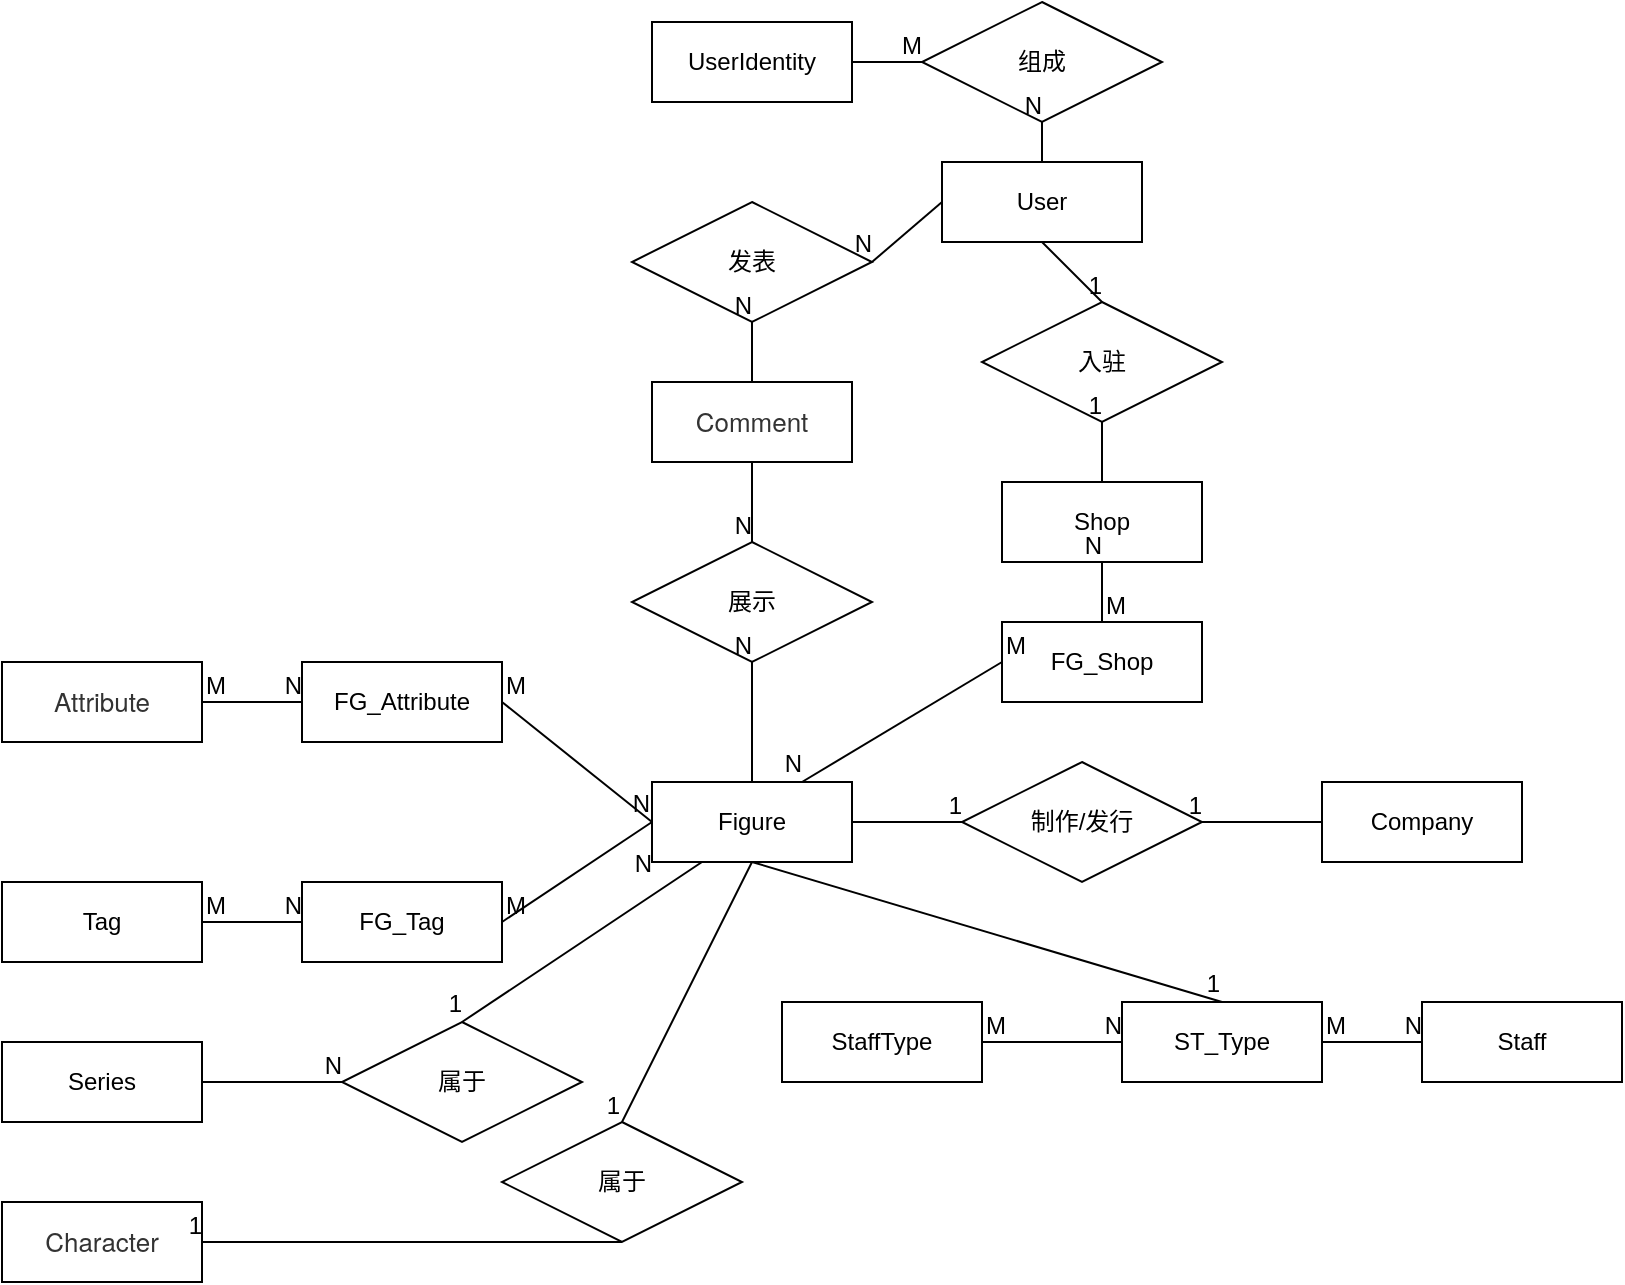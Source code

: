 <mxfile version="14.1.1" type="github">
  <diagram id="R2lEEEUBdFMjLlhIrx00" name="Page-1">
    <mxGraphModel dx="1422" dy="762" grid="1" gridSize="10" guides="1" tooltips="1" connect="1" arrows="1" fold="1" page="1" pageScale="1" pageWidth="850" pageHeight="1100" math="0" shadow="0" extFonts="Permanent Marker^https://fonts.googleapis.com/css?family=Permanent+Marker">
      <root>
        <mxCell id="0" />
        <mxCell id="1" parent="0" />
        <mxCell id="1R20_Fz8d9oRuQxPapqD-1" value="User" style="whiteSpace=wrap;html=1;align=center;" parent="1" vertex="1">
          <mxGeometry x="480" y="170" width="100" height="40" as="geometry" />
        </mxCell>
        <mxCell id="1R20_Fz8d9oRuQxPapqD-2" value="UserIdentity" style="whiteSpace=wrap;html=1;align=center;" parent="1" vertex="1">
          <mxGeometry x="335" y="100" width="100" height="40" as="geometry" />
        </mxCell>
        <mxCell id="1R20_Fz8d9oRuQxPapqD-3" value="Figure" style="whiteSpace=wrap;html=1;align=center;" parent="1" vertex="1">
          <mxGeometry x="335" y="480" width="100" height="40" as="geometry" />
        </mxCell>
        <mxCell id="1R20_Fz8d9oRuQxPapqD-4" value="Shop" style="whiteSpace=wrap;html=1;align=center;" parent="1" vertex="1">
          <mxGeometry x="510" y="330" width="100" height="40" as="geometry" />
        </mxCell>
        <mxCell id="1R20_Fz8d9oRuQxPapqD-5" value="Company" style="whiteSpace=wrap;html=1;align=center;glass=0;" parent="1" vertex="1">
          <mxGeometry x="670" y="480" width="100" height="40" as="geometry" />
        </mxCell>
        <mxCell id="1R20_Fz8d9oRuQxPapqD-7" value="Staff" style="whiteSpace=wrap;html=1;align=center;" parent="1" vertex="1">
          <mxGeometry x="720" y="590" width="100" height="40" as="geometry" />
        </mxCell>
        <mxCell id="1R20_Fz8d9oRuQxPapqD-8" value="StaffType" style="whiteSpace=wrap;html=1;align=center;" parent="1" vertex="1">
          <mxGeometry x="400" y="590" width="100" height="40" as="geometry" />
        </mxCell>
        <mxCell id="1R20_Fz8d9oRuQxPapqD-9" value="Tag" style="whiteSpace=wrap;html=1;align=center;" parent="1" vertex="1">
          <mxGeometry x="10" y="530" width="100" height="40" as="geometry" />
        </mxCell>
        <mxCell id="1R20_Fz8d9oRuQxPapqD-11" value="&lt;span style=&quot;color: rgb(51 , 51 , 51) ; font-family: &amp;#34;helvetica neue&amp;#34; , &amp;#34;helvetica&amp;#34; , &amp;#34;arial&amp;#34; , &amp;#34;hiragino sans gb&amp;#34; , &amp;#34;hiragino sans gb w3&amp;#34; , &amp;#34;microsoft yahei ui&amp;#34; , &amp;#34;microsoft yahei&amp;#34; , sans-serif ; font-size: 13px ; text-align: left&quot;&gt;Character&lt;/span&gt;" style="whiteSpace=wrap;html=1;align=center;" parent="1" vertex="1">
          <mxGeometry x="10" y="690" width="100" height="40" as="geometry" />
        </mxCell>
        <mxCell id="1R20_Fz8d9oRuQxPapqD-13" value="&lt;span style=&quot;color: rgb(51 , 51 , 51) ; font-family: &amp;#34;helvetica neue&amp;#34; , &amp;#34;helvetica&amp;#34; , &amp;#34;arial&amp;#34; , &amp;#34;hiragino sans gb&amp;#34; , &amp;#34;hiragino sans gb w3&amp;#34; , &amp;#34;microsoft yahei ui&amp;#34; , &amp;#34;microsoft yahei&amp;#34; , sans-serif ; font-size: 13px ; text-align: left&quot;&gt;Attribute&lt;/span&gt;" style="whiteSpace=wrap;html=1;align=center;" parent="1" vertex="1">
          <mxGeometry x="10" y="420" width="100" height="40" as="geometry" />
        </mxCell>
        <mxCell id="1R20_Fz8d9oRuQxPapqD-16" value="&lt;span style=&quot;color: rgb(51 , 51 , 51) ; font-family: &amp;#34;helvetica neue&amp;#34; , &amp;#34;helvetica&amp;#34; , &amp;#34;arial&amp;#34; , &amp;#34;hiragino sans gb&amp;#34; , &amp;#34;hiragino sans gb w3&amp;#34; , &amp;#34;microsoft yahei ui&amp;#34; , &amp;#34;microsoft yahei&amp;#34; , sans-serif ; font-size: 13px ; text-align: left&quot;&gt;Comment&lt;/span&gt;" style="whiteSpace=wrap;html=1;align=center;" parent="1" vertex="1">
          <mxGeometry x="335" y="280" width="100" height="40" as="geometry" />
        </mxCell>
        <mxCell id="SKenWi33ArXRwIdqclE3-1" value="组成" style="shape=rhombus;perimeter=rhombusPerimeter;whiteSpace=wrap;html=1;align=center;" vertex="1" parent="1">
          <mxGeometry x="470" y="90" width="120" height="60" as="geometry" />
        </mxCell>
        <mxCell id="SKenWi33ArXRwIdqclE3-4" value="" style="endArrow=none;html=1;rounded=0;exitX=0.5;exitY=0;exitDx=0;exitDy=0;entryX=0.5;entryY=1;entryDx=0;entryDy=0;" edge="1" parent="1" source="1R20_Fz8d9oRuQxPapqD-1" target="SKenWi33ArXRwIdqclE3-1">
          <mxGeometry relative="1" as="geometry">
            <mxPoint x="400" y="190" as="sourcePoint" />
            <mxPoint x="560" y="190" as="targetPoint" />
          </mxGeometry>
        </mxCell>
        <mxCell id="SKenWi33ArXRwIdqclE3-5" value="N" style="resizable=0;html=1;align=right;verticalAlign=bottom;" connectable="0" vertex="1" parent="SKenWi33ArXRwIdqclE3-4">
          <mxGeometry x="1" relative="1" as="geometry" />
        </mxCell>
        <mxCell id="SKenWi33ArXRwIdqclE3-6" value="" style="endArrow=none;html=1;rounded=0;entryX=0;entryY=0.5;entryDx=0;entryDy=0;exitX=1;exitY=0.5;exitDx=0;exitDy=0;" edge="1" parent="1" source="1R20_Fz8d9oRuQxPapqD-2" target="SKenWi33ArXRwIdqclE3-1">
          <mxGeometry relative="1" as="geometry">
            <mxPoint x="370" y="280" as="sourcePoint" />
            <mxPoint x="530" y="280" as="targetPoint" />
          </mxGeometry>
        </mxCell>
        <mxCell id="SKenWi33ArXRwIdqclE3-7" value="M" style="resizable=0;html=1;align=right;verticalAlign=bottom;" connectable="0" vertex="1" parent="SKenWi33ArXRwIdqclE3-6">
          <mxGeometry x="1" relative="1" as="geometry" />
        </mxCell>
        <mxCell id="SKenWi33ArXRwIdqclE3-8" value="FG_Attribute" style="whiteSpace=wrap;html=1;align=center;" vertex="1" parent="1">
          <mxGeometry x="160" y="420" width="100" height="40" as="geometry" />
        </mxCell>
        <mxCell id="SKenWi33ArXRwIdqclE3-16" value="FG_Tag" style="whiteSpace=wrap;html=1;align=center;" vertex="1" parent="1">
          <mxGeometry x="160" y="530" width="100" height="40" as="geometry" />
        </mxCell>
        <mxCell id="SKenWi33ArXRwIdqclE3-19" value="" style="endArrow=none;html=1;rounded=0;exitX=1;exitY=0.5;exitDx=0;exitDy=0;entryX=0;entryY=0.5;entryDx=0;entryDy=0;" edge="1" parent="1" source="SKenWi33ArXRwIdqclE3-8" target="1R20_Fz8d9oRuQxPapqD-3">
          <mxGeometry relative="1" as="geometry">
            <mxPoint x="250" y="420" as="sourcePoint" />
            <mxPoint x="410" y="420" as="targetPoint" />
          </mxGeometry>
        </mxCell>
        <mxCell id="SKenWi33ArXRwIdqclE3-20" value="M" style="resizable=0;html=1;align=left;verticalAlign=bottom;" connectable="0" vertex="1" parent="SKenWi33ArXRwIdqclE3-19">
          <mxGeometry x="-1" relative="1" as="geometry" />
        </mxCell>
        <mxCell id="SKenWi33ArXRwIdqclE3-21" value="N" style="resizable=0;html=1;align=right;verticalAlign=bottom;" connectable="0" vertex="1" parent="SKenWi33ArXRwIdqclE3-19">
          <mxGeometry x="1" relative="1" as="geometry" />
        </mxCell>
        <mxCell id="SKenWi33ArXRwIdqclE3-22" value="" style="endArrow=none;html=1;rounded=0;entryX=0;entryY=0.5;entryDx=0;entryDy=0;exitX=1;exitY=0.5;exitDx=0;exitDy=0;" edge="1" parent="1" source="1R20_Fz8d9oRuQxPapqD-13" target="SKenWi33ArXRwIdqclE3-8">
          <mxGeometry relative="1" as="geometry">
            <mxPoint x="180" y="430" as="sourcePoint" />
            <mxPoint x="340" y="430" as="targetPoint" />
          </mxGeometry>
        </mxCell>
        <mxCell id="SKenWi33ArXRwIdqclE3-23" value="M" style="resizable=0;html=1;align=left;verticalAlign=bottom;" connectable="0" vertex="1" parent="SKenWi33ArXRwIdqclE3-22">
          <mxGeometry x="-1" relative="1" as="geometry" />
        </mxCell>
        <mxCell id="SKenWi33ArXRwIdqclE3-24" value="N" style="resizable=0;html=1;align=right;verticalAlign=bottom;" connectable="0" vertex="1" parent="SKenWi33ArXRwIdqclE3-22">
          <mxGeometry x="1" relative="1" as="geometry" />
        </mxCell>
        <mxCell id="SKenWi33ArXRwIdqclE3-25" value="" style="endArrow=none;html=1;rounded=0;exitX=1;exitY=0.5;exitDx=0;exitDy=0;entryX=0;entryY=0.5;entryDx=0;entryDy=0;" edge="1" parent="1" source="1R20_Fz8d9oRuQxPapqD-9" target="SKenWi33ArXRwIdqclE3-16">
          <mxGeometry relative="1" as="geometry">
            <mxPoint x="130" y="640" as="sourcePoint" />
            <mxPoint x="290" y="640" as="targetPoint" />
          </mxGeometry>
        </mxCell>
        <mxCell id="SKenWi33ArXRwIdqclE3-26" value="M" style="resizable=0;html=1;align=left;verticalAlign=bottom;" connectable="0" vertex="1" parent="SKenWi33ArXRwIdqclE3-25">
          <mxGeometry x="-1" relative="1" as="geometry" />
        </mxCell>
        <mxCell id="SKenWi33ArXRwIdqclE3-27" value="N" style="resizable=0;html=1;align=right;verticalAlign=bottom;" connectable="0" vertex="1" parent="SKenWi33ArXRwIdqclE3-25">
          <mxGeometry x="1" relative="1" as="geometry" />
        </mxCell>
        <mxCell id="SKenWi33ArXRwIdqclE3-28" value="" style="endArrow=none;html=1;rounded=0;entryX=0;entryY=0.5;entryDx=0;entryDy=0;exitX=1;exitY=0.5;exitDx=0;exitDy=0;" edge="1" parent="1" source="SKenWi33ArXRwIdqclE3-16" target="1R20_Fz8d9oRuQxPapqD-3">
          <mxGeometry relative="1" as="geometry">
            <mxPoint x="410" y="500" as="sourcePoint" />
            <mxPoint x="570" y="500" as="targetPoint" />
          </mxGeometry>
        </mxCell>
        <mxCell id="SKenWi33ArXRwIdqclE3-29" value="M" style="resizable=0;html=1;align=left;verticalAlign=bottom;" connectable="0" vertex="1" parent="SKenWi33ArXRwIdqclE3-28">
          <mxGeometry x="-1" relative="1" as="geometry" />
        </mxCell>
        <mxCell id="SKenWi33ArXRwIdqclE3-30" value="N" style="resizable=0;html=1;align=right;verticalAlign=bottom;" connectable="0" vertex="1" parent="SKenWi33ArXRwIdqclE3-28">
          <mxGeometry x="1" relative="1" as="geometry">
            <mxPoint x="0.23" y="29.8" as="offset" />
          </mxGeometry>
        </mxCell>
        <mxCell id="SKenWi33ArXRwIdqclE3-37" value="发表" style="shape=rhombus;perimeter=rhombusPerimeter;whiteSpace=wrap;html=1;align=center;" vertex="1" parent="1">
          <mxGeometry x="325" y="190" width="120" height="60" as="geometry" />
        </mxCell>
        <mxCell id="SKenWi33ArXRwIdqclE3-39" value="" style="endArrow=none;html=1;rounded=0;exitX=0;exitY=0.5;exitDx=0;exitDy=0;entryX=1;entryY=0.5;entryDx=0;entryDy=0;" edge="1" parent="1" source="1R20_Fz8d9oRuQxPapqD-1" target="SKenWi33ArXRwIdqclE3-37">
          <mxGeometry relative="1" as="geometry">
            <mxPoint x="320" y="170" as="sourcePoint" />
            <mxPoint x="480" y="170" as="targetPoint" />
          </mxGeometry>
        </mxCell>
        <mxCell id="SKenWi33ArXRwIdqclE3-40" value="N" style="resizable=0;html=1;align=right;verticalAlign=bottom;" connectable="0" vertex="1" parent="SKenWi33ArXRwIdqclE3-39">
          <mxGeometry x="1" relative="1" as="geometry" />
        </mxCell>
        <mxCell id="SKenWi33ArXRwIdqclE3-41" value="" style="endArrow=none;html=1;rounded=0;entryX=0.5;entryY=1;entryDx=0;entryDy=0;exitX=0.5;exitY=0;exitDx=0;exitDy=0;" edge="1" parent="1" source="1R20_Fz8d9oRuQxPapqD-16" target="SKenWi33ArXRwIdqclE3-37">
          <mxGeometry relative="1" as="geometry">
            <mxPoint x="440" y="260" as="sourcePoint" />
            <mxPoint x="600" y="260" as="targetPoint" />
          </mxGeometry>
        </mxCell>
        <mxCell id="SKenWi33ArXRwIdqclE3-42" value="N" style="resizable=0;html=1;align=right;verticalAlign=bottom;" connectable="0" vertex="1" parent="SKenWi33ArXRwIdqclE3-41">
          <mxGeometry x="1" relative="1" as="geometry" />
        </mxCell>
        <mxCell id="SKenWi33ArXRwIdqclE3-43" value="展示" style="shape=rhombus;perimeter=rhombusPerimeter;whiteSpace=wrap;html=1;align=center;glass=0;" vertex="1" parent="1">
          <mxGeometry x="325" y="360" width="120" height="60" as="geometry" />
        </mxCell>
        <mxCell id="SKenWi33ArXRwIdqclE3-44" value="" style="endArrow=none;html=1;rounded=0;exitX=0.5;exitY=1;exitDx=0;exitDy=0;entryX=0.5;entryY=0;entryDx=0;entryDy=0;" edge="1" parent="1" source="1R20_Fz8d9oRuQxPapqD-16" target="SKenWi33ArXRwIdqclE3-43">
          <mxGeometry relative="1" as="geometry">
            <mxPoint x="410" y="340" as="sourcePoint" />
            <mxPoint x="570" y="340" as="targetPoint" />
          </mxGeometry>
        </mxCell>
        <mxCell id="SKenWi33ArXRwIdqclE3-45" value="N" style="resizable=0;html=1;align=right;verticalAlign=bottom;" connectable="0" vertex="1" parent="SKenWi33ArXRwIdqclE3-44">
          <mxGeometry x="1" relative="1" as="geometry" />
        </mxCell>
        <mxCell id="SKenWi33ArXRwIdqclE3-48" value="" style="endArrow=none;html=1;rounded=0;entryX=0.5;entryY=1;entryDx=0;entryDy=0;exitX=0.5;exitY=0;exitDx=0;exitDy=0;" edge="1" parent="1" source="1R20_Fz8d9oRuQxPapqD-3" target="SKenWi33ArXRwIdqclE3-43">
          <mxGeometry relative="1" as="geometry">
            <mxPoint x="420" y="460" as="sourcePoint" />
            <mxPoint x="580" y="460" as="targetPoint" />
          </mxGeometry>
        </mxCell>
        <mxCell id="SKenWi33ArXRwIdqclE3-49" value="N" style="resizable=0;html=1;align=right;verticalAlign=bottom;" connectable="0" vertex="1" parent="SKenWi33ArXRwIdqclE3-48">
          <mxGeometry x="1" relative="1" as="geometry" />
        </mxCell>
        <mxCell id="SKenWi33ArXRwIdqclE3-50" value="Series" style="whiteSpace=wrap;html=1;align=center;glass=0;" vertex="1" parent="1">
          <mxGeometry x="10" y="610" width="100" height="40" as="geometry" />
        </mxCell>
        <mxCell id="SKenWi33ArXRwIdqclE3-53" value="入驻" style="shape=rhombus;perimeter=rhombusPerimeter;whiteSpace=wrap;html=1;align=center;glass=0;" vertex="1" parent="1">
          <mxGeometry x="500" y="240" width="120" height="60" as="geometry" />
        </mxCell>
        <mxCell id="SKenWi33ArXRwIdqclE3-54" value="" style="endArrow=none;html=1;rounded=0;exitX=0.5;exitY=1;exitDx=0;exitDy=0;entryX=0.5;entryY=0;entryDx=0;entryDy=0;" edge="1" parent="1" source="1R20_Fz8d9oRuQxPapqD-1" target="SKenWi33ArXRwIdqclE3-53">
          <mxGeometry relative="1" as="geometry">
            <mxPoint x="450" y="180" as="sourcePoint" />
            <mxPoint x="610" y="180" as="targetPoint" />
          </mxGeometry>
        </mxCell>
        <mxCell id="SKenWi33ArXRwIdqclE3-55" value="1" style="resizable=0;html=1;align=right;verticalAlign=bottom;" connectable="0" vertex="1" parent="SKenWi33ArXRwIdqclE3-54">
          <mxGeometry x="1" relative="1" as="geometry" />
        </mxCell>
        <mxCell id="SKenWi33ArXRwIdqclE3-56" value="" style="endArrow=none;html=1;rounded=0;entryX=0.5;entryY=1;entryDx=0;entryDy=0;exitX=0.5;exitY=0;exitDx=0;exitDy=0;" edge="1" parent="1" source="1R20_Fz8d9oRuQxPapqD-4" target="SKenWi33ArXRwIdqclE3-53">
          <mxGeometry relative="1" as="geometry">
            <mxPoint x="520" y="330" as="sourcePoint" />
            <mxPoint x="680" y="330" as="targetPoint" />
          </mxGeometry>
        </mxCell>
        <mxCell id="SKenWi33ArXRwIdqclE3-57" value="1" style="resizable=0;html=1;align=right;verticalAlign=bottom;" connectable="0" vertex="1" parent="SKenWi33ArXRwIdqclE3-56">
          <mxGeometry x="1" relative="1" as="geometry" />
        </mxCell>
        <mxCell id="SKenWi33ArXRwIdqclE3-58" value="FG_Shop" style="whiteSpace=wrap;html=1;align=center;glass=0;" vertex="1" parent="1">
          <mxGeometry x="510" y="400" width="100" height="40" as="geometry" />
        </mxCell>
        <mxCell id="SKenWi33ArXRwIdqclE3-65" value="" style="endArrow=none;html=1;rounded=0;entryX=0.5;entryY=1;entryDx=0;entryDy=0;exitX=0.5;exitY=0;exitDx=0;exitDy=0;" edge="1" parent="1" source="SKenWi33ArXRwIdqclE3-58" target="1R20_Fz8d9oRuQxPapqD-4">
          <mxGeometry relative="1" as="geometry">
            <mxPoint x="440" y="510" as="sourcePoint" />
            <mxPoint x="600" y="510" as="targetPoint" />
          </mxGeometry>
        </mxCell>
        <mxCell id="SKenWi33ArXRwIdqclE3-66" value="M" style="resizable=0;html=1;align=left;verticalAlign=bottom;" connectable="0" vertex="1" parent="SKenWi33ArXRwIdqclE3-65">
          <mxGeometry x="-1" relative="1" as="geometry" />
        </mxCell>
        <mxCell id="SKenWi33ArXRwIdqclE3-67" value="N" style="resizable=0;html=1;align=right;verticalAlign=bottom;" connectable="0" vertex="1" parent="SKenWi33ArXRwIdqclE3-65">
          <mxGeometry x="1" relative="1" as="geometry" />
        </mxCell>
        <mxCell id="SKenWi33ArXRwIdqclE3-68" value="" style="endArrow=none;html=1;rounded=0;exitX=0;exitY=0.5;exitDx=0;exitDy=0;entryX=0.75;entryY=0;entryDx=0;entryDy=0;" edge="1" parent="1" source="SKenWi33ArXRwIdqclE3-58" target="1R20_Fz8d9oRuQxPapqD-3">
          <mxGeometry relative="1" as="geometry">
            <mxPoint x="370" y="540" as="sourcePoint" />
            <mxPoint x="530" y="540" as="targetPoint" />
          </mxGeometry>
        </mxCell>
        <mxCell id="SKenWi33ArXRwIdqclE3-69" value="M" style="resizable=0;html=1;align=left;verticalAlign=bottom;" connectable="0" vertex="1" parent="SKenWi33ArXRwIdqclE3-68">
          <mxGeometry x="-1" relative="1" as="geometry" />
        </mxCell>
        <mxCell id="SKenWi33ArXRwIdqclE3-70" value="N" style="resizable=0;html=1;align=right;verticalAlign=bottom;" connectable="0" vertex="1" parent="SKenWi33ArXRwIdqclE3-68">
          <mxGeometry x="1" relative="1" as="geometry" />
        </mxCell>
        <mxCell id="SKenWi33ArXRwIdqclE3-74" value="制作/发行" style="shape=rhombus;perimeter=rhombusPerimeter;whiteSpace=wrap;html=1;align=center;glass=0;" vertex="1" parent="1">
          <mxGeometry x="490" y="470" width="120" height="60" as="geometry" />
        </mxCell>
        <mxCell id="SKenWi33ArXRwIdqclE3-80" value="" style="endArrow=none;html=1;rounded=0;exitX=1;exitY=0.5;exitDx=0;exitDy=0;entryX=0;entryY=0.5;entryDx=0;entryDy=0;" edge="1" parent="1" source="1R20_Fz8d9oRuQxPapqD-3" target="SKenWi33ArXRwIdqclE3-74">
          <mxGeometry relative="1" as="geometry">
            <mxPoint x="390" y="570" as="sourcePoint" />
            <mxPoint x="550" y="570" as="targetPoint" />
          </mxGeometry>
        </mxCell>
        <mxCell id="SKenWi33ArXRwIdqclE3-81" value="1" style="resizable=0;html=1;align=right;verticalAlign=bottom;" connectable="0" vertex="1" parent="SKenWi33ArXRwIdqclE3-80">
          <mxGeometry x="1" relative="1" as="geometry" />
        </mxCell>
        <mxCell id="SKenWi33ArXRwIdqclE3-82" value="" style="endArrow=none;html=1;rounded=0;exitX=0;exitY=0.5;exitDx=0;exitDy=0;entryX=1;entryY=0.5;entryDx=0;entryDy=0;" edge="1" parent="1" source="1R20_Fz8d9oRuQxPapqD-5" target="SKenWi33ArXRwIdqclE3-74">
          <mxGeometry relative="1" as="geometry">
            <mxPoint x="350" y="580" as="sourcePoint" />
            <mxPoint x="620" y="460" as="targetPoint" />
          </mxGeometry>
        </mxCell>
        <mxCell id="SKenWi33ArXRwIdqclE3-83" value="1" style="resizable=0;html=1;align=right;verticalAlign=bottom;" connectable="0" vertex="1" parent="SKenWi33ArXRwIdqclE3-82">
          <mxGeometry x="1" relative="1" as="geometry" />
        </mxCell>
        <mxCell id="SKenWi33ArXRwIdqclE3-84" value="属于" style="shape=rhombus;perimeter=rhombusPerimeter;whiteSpace=wrap;html=1;align=center;glass=0;" vertex="1" parent="1">
          <mxGeometry x="180" y="600" width="120" height="60" as="geometry" />
        </mxCell>
        <mxCell id="SKenWi33ArXRwIdqclE3-85" value="" style="endArrow=none;html=1;rounded=0;entryX=0.5;entryY=0;entryDx=0;entryDy=0;exitX=0.25;exitY=1;exitDx=0;exitDy=0;" edge="1" parent="1" source="1R20_Fz8d9oRuQxPapqD-3" target="SKenWi33ArXRwIdqclE3-84">
          <mxGeometry relative="1" as="geometry">
            <mxPoint x="340" y="590" as="sourcePoint" />
            <mxPoint x="500" y="590" as="targetPoint" />
          </mxGeometry>
        </mxCell>
        <mxCell id="SKenWi33ArXRwIdqclE3-86" value="1" style="resizable=0;html=1;align=right;verticalAlign=bottom;" connectable="0" vertex="1" parent="SKenWi33ArXRwIdqclE3-85">
          <mxGeometry x="1" relative="1" as="geometry" />
        </mxCell>
        <mxCell id="SKenWi33ArXRwIdqclE3-92" value="" style="endArrow=none;html=1;rounded=0;entryX=0;entryY=0.5;entryDx=0;entryDy=0;exitX=1;exitY=0.5;exitDx=0;exitDy=0;" edge="1" parent="1" source="SKenWi33ArXRwIdqclE3-50" target="SKenWi33ArXRwIdqclE3-84">
          <mxGeometry relative="1" as="geometry">
            <mxPoint x="160" y="720" as="sourcePoint" />
            <mxPoint x="320" y="720" as="targetPoint" />
          </mxGeometry>
        </mxCell>
        <mxCell id="SKenWi33ArXRwIdqclE3-93" value="N" style="resizable=0;html=1;align=right;verticalAlign=bottom;" connectable="0" vertex="1" parent="SKenWi33ArXRwIdqclE3-92">
          <mxGeometry x="1" relative="1" as="geometry" />
        </mxCell>
        <mxCell id="SKenWi33ArXRwIdqclE3-94" value="属于" style="shape=rhombus;perimeter=rhombusPerimeter;whiteSpace=wrap;html=1;align=center;glass=0;" vertex="1" parent="1">
          <mxGeometry x="260" y="650" width="120" height="60" as="geometry" />
        </mxCell>
        <mxCell id="SKenWi33ArXRwIdqclE3-95" value="" style="endArrow=none;html=1;rounded=0;exitX=0.5;exitY=1;exitDx=0;exitDy=0;entryX=0.5;entryY=0;entryDx=0;entryDy=0;" edge="1" parent="1" source="1R20_Fz8d9oRuQxPapqD-3" target="SKenWi33ArXRwIdqclE3-94">
          <mxGeometry relative="1" as="geometry">
            <mxPoint x="560" y="560" as="sourcePoint" />
            <mxPoint x="720" y="560" as="targetPoint" />
          </mxGeometry>
        </mxCell>
        <mxCell id="SKenWi33ArXRwIdqclE3-96" value="1" style="resizable=0;html=1;align=right;verticalAlign=bottom;" connectable="0" vertex="1" parent="SKenWi33ArXRwIdqclE3-95">
          <mxGeometry x="1" relative="1" as="geometry" />
        </mxCell>
        <mxCell id="SKenWi33ArXRwIdqclE3-97" value="" style="endArrow=none;html=1;rounded=0;exitX=0.5;exitY=1;exitDx=0;exitDy=0;" edge="1" parent="1" source="SKenWi33ArXRwIdqclE3-94" target="1R20_Fz8d9oRuQxPapqD-11">
          <mxGeometry relative="1" as="geometry">
            <mxPoint x="620" y="610" as="sourcePoint" />
            <mxPoint x="780" y="610" as="targetPoint" />
          </mxGeometry>
        </mxCell>
        <mxCell id="SKenWi33ArXRwIdqclE3-98" value="1" style="resizable=0;html=1;align=right;verticalAlign=bottom;" connectable="0" vertex="1" parent="SKenWi33ArXRwIdqclE3-97">
          <mxGeometry x="1" relative="1" as="geometry" />
        </mxCell>
        <mxCell id="SKenWi33ArXRwIdqclE3-103" value="ST_Type" style="whiteSpace=wrap;html=1;align=center;glass=0;" vertex="1" parent="1">
          <mxGeometry x="570" y="590" width="100" height="40" as="geometry" />
        </mxCell>
        <mxCell id="SKenWi33ArXRwIdqclE3-104" value="" style="endArrow=none;html=1;rounded=0;exitX=1;exitY=0.5;exitDx=0;exitDy=0;entryX=0;entryY=0.5;entryDx=0;entryDy=0;" edge="1" parent="1" source="1R20_Fz8d9oRuQxPapqD-8" target="SKenWi33ArXRwIdqclE3-103">
          <mxGeometry relative="1" as="geometry">
            <mxPoint x="530" y="540" as="sourcePoint" />
            <mxPoint x="690" y="540" as="targetPoint" />
          </mxGeometry>
        </mxCell>
        <mxCell id="SKenWi33ArXRwIdqclE3-105" value="M" style="resizable=0;html=1;align=left;verticalAlign=bottom;" connectable="0" vertex="1" parent="SKenWi33ArXRwIdqclE3-104">
          <mxGeometry x="-1" relative="1" as="geometry" />
        </mxCell>
        <mxCell id="SKenWi33ArXRwIdqclE3-106" value="N" style="resizable=0;html=1;align=right;verticalAlign=bottom;" connectable="0" vertex="1" parent="SKenWi33ArXRwIdqclE3-104">
          <mxGeometry x="1" relative="1" as="geometry" />
        </mxCell>
        <mxCell id="SKenWi33ArXRwIdqclE3-107" value="" style="endArrow=none;html=1;rounded=0;exitX=1;exitY=0.5;exitDx=0;exitDy=0;entryX=0;entryY=0.5;entryDx=0;entryDy=0;" edge="1" parent="1" source="SKenWi33ArXRwIdqclE3-103" target="1R20_Fz8d9oRuQxPapqD-7">
          <mxGeometry relative="1" as="geometry">
            <mxPoint x="740" y="520" as="sourcePoint" />
            <mxPoint x="900" y="520" as="targetPoint" />
          </mxGeometry>
        </mxCell>
        <mxCell id="SKenWi33ArXRwIdqclE3-108" value="M" style="resizable=0;html=1;align=left;verticalAlign=bottom;" connectable="0" vertex="1" parent="SKenWi33ArXRwIdqclE3-107">
          <mxGeometry x="-1" relative="1" as="geometry" />
        </mxCell>
        <mxCell id="SKenWi33ArXRwIdqclE3-109" value="N" style="resizable=0;html=1;align=right;verticalAlign=bottom;" connectable="0" vertex="1" parent="SKenWi33ArXRwIdqclE3-107">
          <mxGeometry x="1" relative="1" as="geometry" />
        </mxCell>
        <mxCell id="SKenWi33ArXRwIdqclE3-110" value="" style="endArrow=none;html=1;rounded=0;exitX=0.5;exitY=1;exitDx=0;exitDy=0;entryX=0.5;entryY=0;entryDx=0;entryDy=0;" edge="1" parent="1" source="1R20_Fz8d9oRuQxPapqD-3" target="SKenWi33ArXRwIdqclE3-103">
          <mxGeometry relative="1" as="geometry">
            <mxPoint x="570" y="640" as="sourcePoint" />
            <mxPoint x="550" y="550" as="targetPoint" />
          </mxGeometry>
        </mxCell>
        <mxCell id="SKenWi33ArXRwIdqclE3-111" value="1" style="resizable=0;html=1;align=right;verticalAlign=bottom;" connectable="0" vertex="1" parent="SKenWi33ArXRwIdqclE3-110">
          <mxGeometry x="1" relative="1" as="geometry" />
        </mxCell>
      </root>
    </mxGraphModel>
  </diagram>
</mxfile>

